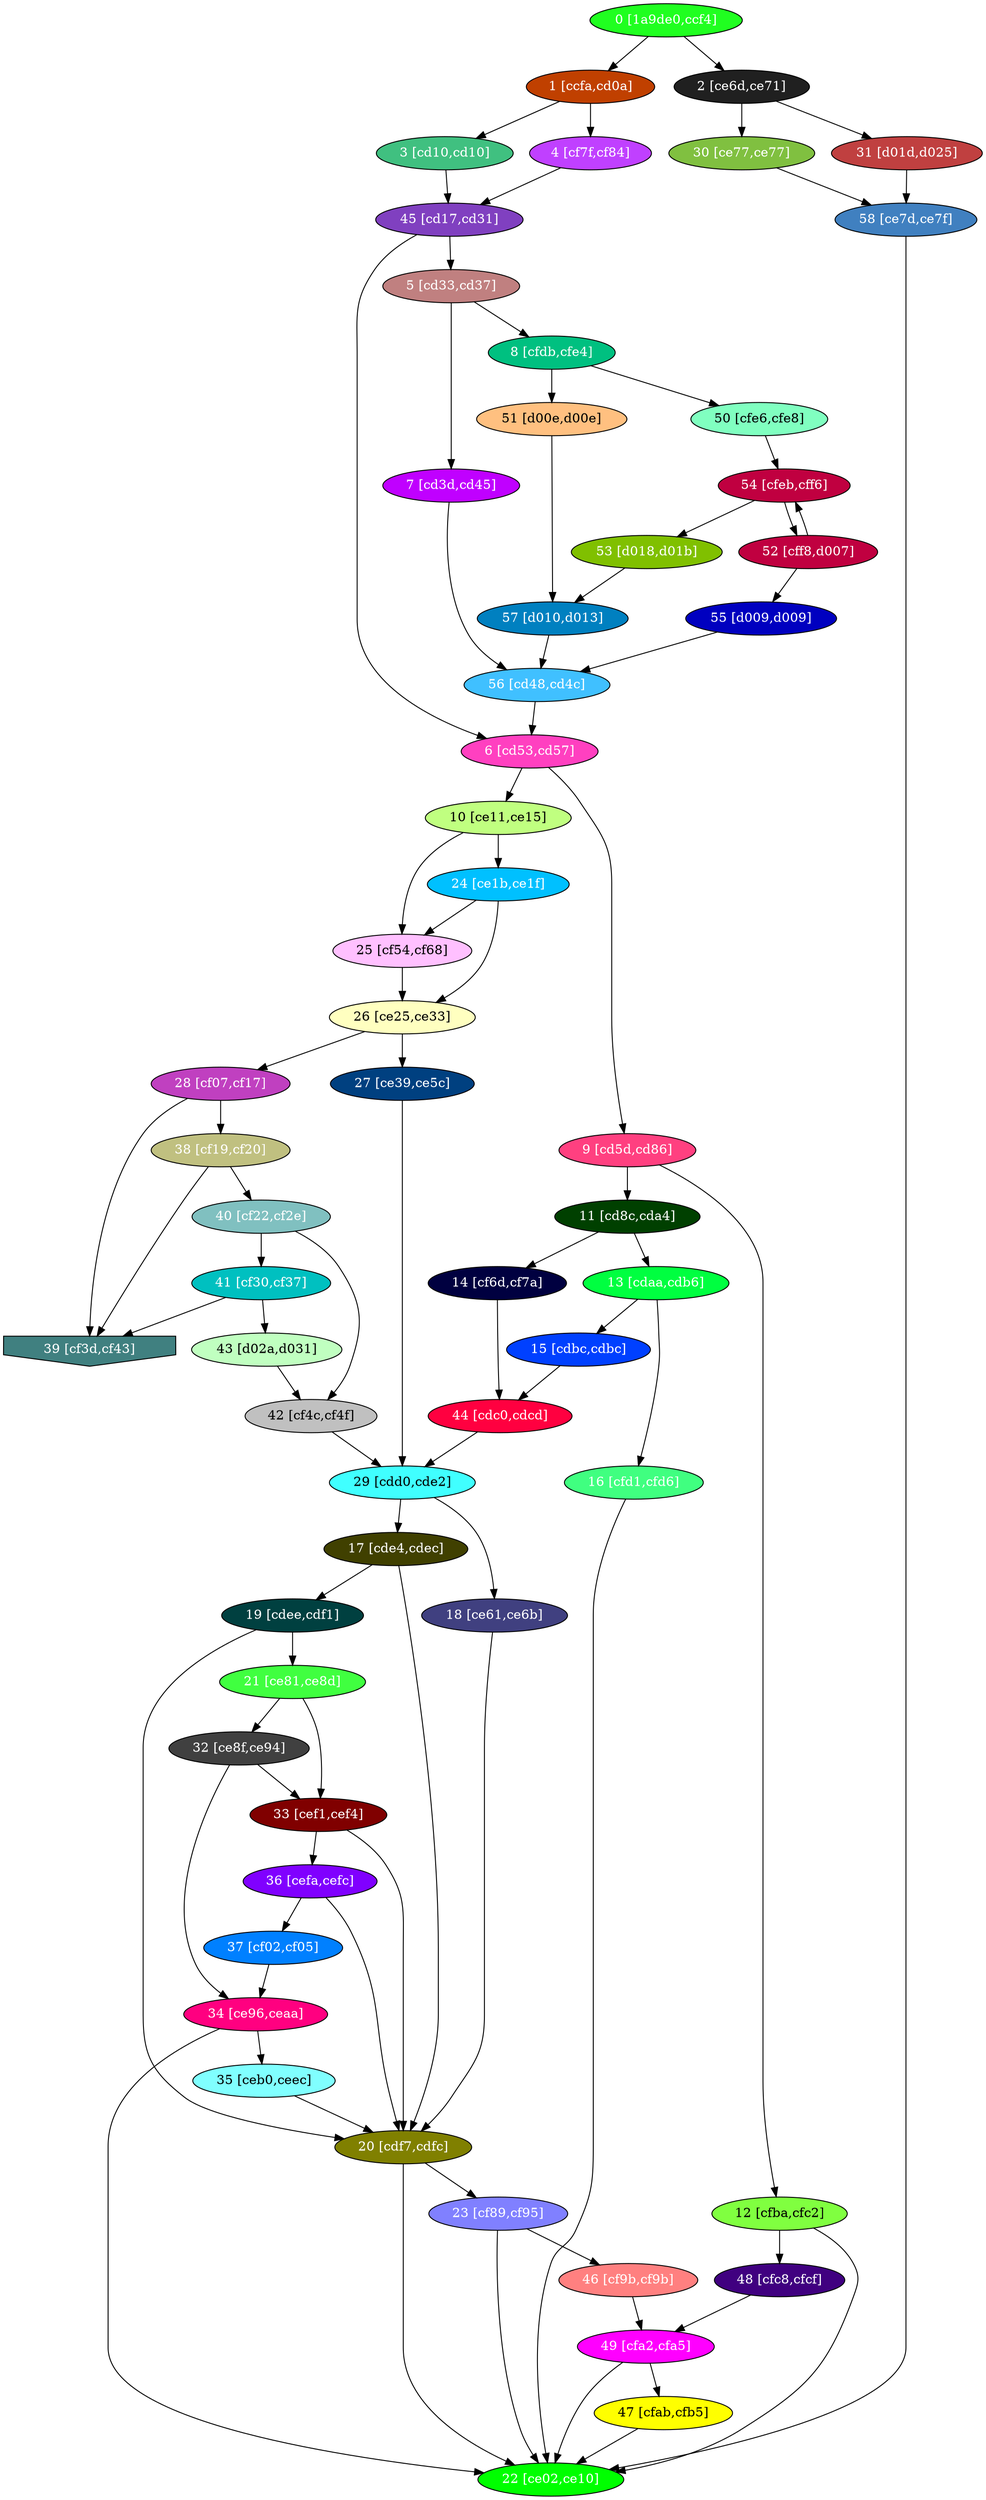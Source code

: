 diGraph libnss3{
	libnss3_0  [style=filled fillcolor="#20FF20" fontcolor="#ffffff" shape=oval label="0 [1a9de0,ccf4]"]
	libnss3_1  [style=filled fillcolor="#C04000" fontcolor="#ffffff" shape=oval label="1 [ccfa,cd0a]"]
	libnss3_2  [style=filled fillcolor="#202020" fontcolor="#ffffff" shape=oval label="2 [ce6d,ce71]"]
	libnss3_3  [style=filled fillcolor="#40C080" fontcolor="#ffffff" shape=oval label="3 [cd10,cd10]"]
	libnss3_4  [style=filled fillcolor="#C040FF" fontcolor="#ffffff" shape=oval label="4 [cf7f,cf84]"]
	libnss3_5  [style=filled fillcolor="#C08080" fontcolor="#ffffff" shape=oval label="5 [cd33,cd37]"]
	libnss3_6  [style=filled fillcolor="#FF40C0" fontcolor="#ffffff" shape=oval label="6 [cd53,cd57]"]
	libnss3_7  [style=filled fillcolor="#C000FF" fontcolor="#ffffff" shape=oval label="7 [cd3d,cd45]"]
	libnss3_8  [style=filled fillcolor="#00C080" fontcolor="#ffffff" shape=oval label="8 [cfdb,cfe4]"]
	libnss3_9  [style=filled fillcolor="#FF4080" fontcolor="#ffffff" shape=oval label="9 [cd5d,cd86]"]
	libnss3_a  [style=filled fillcolor="#C0FF80" fontcolor="#000000" shape=oval label="10 [ce11,ce15]"]
	libnss3_b  [style=filled fillcolor="#004000" fontcolor="#ffffff" shape=oval label="11 [cd8c,cda4]"]
	libnss3_c  [style=filled fillcolor="#80FF40" fontcolor="#000000" shape=oval label="12 [cfba,cfc2]"]
	libnss3_d  [style=filled fillcolor="#00FF40" fontcolor="#ffffff" shape=oval label="13 [cdaa,cdb6]"]
	libnss3_e  [style=filled fillcolor="#000040" fontcolor="#ffffff" shape=oval label="14 [cf6d,cf7a]"]
	libnss3_f  [style=filled fillcolor="#0040FF" fontcolor="#ffffff" shape=oval label="15 [cdbc,cdbc]"]
	libnss3_10  [style=filled fillcolor="#40FF80" fontcolor="#ffffff" shape=oval label="16 [cfd1,cfd6]"]
	libnss3_11  [style=filled fillcolor="#404000" fontcolor="#ffffff" shape=oval label="17 [cde4,cdec]"]
	libnss3_12  [style=filled fillcolor="#404080" fontcolor="#ffffff" shape=oval label="18 [ce61,ce6b]"]
	libnss3_13  [style=filled fillcolor="#004040" fontcolor="#ffffff" shape=oval label="19 [cdee,cdf1]"]
	libnss3_14  [style=filled fillcolor="#808000" fontcolor="#ffffff" shape=oval label="20 [cdf7,cdfc]"]
	libnss3_15  [style=filled fillcolor="#40FF40" fontcolor="#ffffff" shape=oval label="21 [ce81,ce8d]"]
	libnss3_16  [style=filled fillcolor="#00FF00" fontcolor="#ffffff" shape=oval label="22 [ce02,ce10]"]
	libnss3_17  [style=filled fillcolor="#8080FF" fontcolor="#ffffff" shape=oval label="23 [cf89,cf95]"]
	libnss3_18  [style=filled fillcolor="#00C0FF" fontcolor="#ffffff" shape=oval label="24 [ce1b,ce1f]"]
	libnss3_19  [style=filled fillcolor="#FFC0FF" fontcolor="#000000" shape=oval label="25 [cf54,cf68]"]
	libnss3_1a  [style=filled fillcolor="#FFFFC0" fontcolor="#000000" shape=oval label="26 [ce25,ce33]"]
	libnss3_1b  [style=filled fillcolor="#004080" fontcolor="#ffffff" shape=oval label="27 [ce39,ce5c]"]
	libnss3_1c  [style=filled fillcolor="#C040C0" fontcolor="#ffffff" shape=oval label="28 [cf07,cf17]"]
	libnss3_1d  [style=filled fillcolor="#40FFFF" fontcolor="#000000" shape=oval label="29 [cdd0,cde2]"]
	libnss3_1e  [style=filled fillcolor="#80C040" fontcolor="#ffffff" shape=oval label="30 [ce77,ce77]"]
	libnss3_1f  [style=filled fillcolor="#C04040" fontcolor="#ffffff" shape=oval label="31 [d01d,d025]"]
	libnss3_20  [style=filled fillcolor="#404040" fontcolor="#ffffff" shape=oval label="32 [ce8f,ce94]"]
	libnss3_21  [style=filled fillcolor="#800000" fontcolor="#ffffff" shape=oval label="33 [cef1,cef4]"]
	libnss3_22  [style=filled fillcolor="#FF0080" fontcolor="#ffffff" shape=oval label="34 [ce96,ceaa]"]
	libnss3_23  [style=filled fillcolor="#80FFFF" fontcolor="#000000" shape=oval label="35 [ceb0,ceec]"]
	libnss3_24  [style=filled fillcolor="#8000FF" fontcolor="#ffffff" shape=oval label="36 [cefa,cefc]"]
	libnss3_25  [style=filled fillcolor="#0080FF" fontcolor="#ffffff" shape=oval label="37 [cf02,cf05]"]
	libnss3_26  [style=filled fillcolor="#C0C080" fontcolor="#ffffff" shape=oval label="38 [cf19,cf20]"]
	libnss3_27  [style=filled fillcolor="#408080" fontcolor="#ffffff" shape=invhouse label="39 [cf3d,cf43]"]
	libnss3_28  [style=filled fillcolor="#80C0C0" fontcolor="#ffffff" shape=oval label="40 [cf22,cf2e]"]
	libnss3_29  [style=filled fillcolor="#00C0C0" fontcolor="#ffffff" shape=oval label="41 [cf30,cf37]"]
	libnss3_2a  [style=filled fillcolor="#C0C0C0" fontcolor="#000000" shape=oval label="42 [cf4c,cf4f]"]
	libnss3_2b  [style=filled fillcolor="#C0FFC0" fontcolor="#000000" shape=oval label="43 [d02a,d031]"]
	libnss3_2c  [style=filled fillcolor="#FF0040" fontcolor="#ffffff" shape=oval label="44 [cdc0,cdcd]"]
	libnss3_2d  [style=filled fillcolor="#8040C0" fontcolor="#ffffff" shape=oval label="45 [cd17,cd31]"]
	libnss3_2e  [style=filled fillcolor="#FF8080" fontcolor="#ffffff" shape=oval label="46 [cf9b,cf9b]"]
	libnss3_2f  [style=filled fillcolor="#FFFF00" fontcolor="#000000" shape=oval label="47 [cfab,cfb5]"]
	libnss3_30  [style=filled fillcolor="#400080" fontcolor="#ffffff" shape=oval label="48 [cfc8,cfcf]"]
	libnss3_31  [style=filled fillcolor="#FF00FF" fontcolor="#ffffff" shape=oval label="49 [cfa2,cfa5]"]
	libnss3_32  [style=filled fillcolor="#80FFC0" fontcolor="#000000" shape=oval label="50 [cfe6,cfe8]"]
	libnss3_33  [style=filled fillcolor="#FFC080" fontcolor="#000000" shape=oval label="51 [d00e,d00e]"]
	libnss3_34  [style=filled fillcolor="#C00040" fontcolor="#ffffff" shape=oval label="52 [cff8,d007]"]
	libnss3_35  [style=filled fillcolor="#80C000" fontcolor="#ffffff" shape=oval label="53 [d018,d01b]"]
	libnss3_36  [style=filled fillcolor="#C00040" fontcolor="#ffffff" shape=oval label="54 [cfeb,cff6]"]
	libnss3_37  [style=filled fillcolor="#0000C0" fontcolor="#ffffff" shape=oval label="55 [d009,d009]"]
	libnss3_38  [style=filled fillcolor="#40C0FF" fontcolor="#ffffff" shape=oval label="56 [cd48,cd4c]"]
	libnss3_39  [style=filled fillcolor="#0080C0" fontcolor="#ffffff" shape=oval label="57 [d010,d013]"]
	libnss3_3a  [style=filled fillcolor="#4080C0" fontcolor="#ffffff" shape=oval label="58 [ce7d,ce7f]"]

	libnss3_0 -> libnss3_1
	libnss3_0 -> libnss3_2
	libnss3_1 -> libnss3_3
	libnss3_1 -> libnss3_4
	libnss3_2 -> libnss3_1e
	libnss3_2 -> libnss3_1f
	libnss3_3 -> libnss3_2d
	libnss3_4 -> libnss3_2d
	libnss3_5 -> libnss3_7
	libnss3_5 -> libnss3_8
	libnss3_6 -> libnss3_9
	libnss3_6 -> libnss3_a
	libnss3_7 -> libnss3_38
	libnss3_8 -> libnss3_32
	libnss3_8 -> libnss3_33
	libnss3_9 -> libnss3_b
	libnss3_9 -> libnss3_c
	libnss3_a -> libnss3_18
	libnss3_a -> libnss3_19
	libnss3_b -> libnss3_d
	libnss3_b -> libnss3_e
	libnss3_c -> libnss3_16
	libnss3_c -> libnss3_30
	libnss3_d -> libnss3_f
	libnss3_d -> libnss3_10
	libnss3_e -> libnss3_2c
	libnss3_f -> libnss3_2c
	libnss3_10 -> libnss3_16
	libnss3_11 -> libnss3_13
	libnss3_11 -> libnss3_14
	libnss3_12 -> libnss3_14
	libnss3_13 -> libnss3_14
	libnss3_13 -> libnss3_15
	libnss3_14 -> libnss3_16
	libnss3_14 -> libnss3_17
	libnss3_15 -> libnss3_20
	libnss3_15 -> libnss3_21
	libnss3_17 -> libnss3_16
	libnss3_17 -> libnss3_2e
	libnss3_18 -> libnss3_19
	libnss3_18 -> libnss3_1a
	libnss3_19 -> libnss3_1a
	libnss3_1a -> libnss3_1b
	libnss3_1a -> libnss3_1c
	libnss3_1b -> libnss3_1d
	libnss3_1c -> libnss3_26
	libnss3_1c -> libnss3_27
	libnss3_1d -> libnss3_11
	libnss3_1d -> libnss3_12
	libnss3_1e -> libnss3_3a
	libnss3_1f -> libnss3_3a
	libnss3_20 -> libnss3_21
	libnss3_20 -> libnss3_22
	libnss3_21 -> libnss3_14
	libnss3_21 -> libnss3_24
	libnss3_22 -> libnss3_16
	libnss3_22 -> libnss3_23
	libnss3_23 -> libnss3_14
	libnss3_24 -> libnss3_14
	libnss3_24 -> libnss3_25
	libnss3_25 -> libnss3_22
	libnss3_26 -> libnss3_27
	libnss3_26 -> libnss3_28
	libnss3_28 -> libnss3_29
	libnss3_28 -> libnss3_2a
	libnss3_29 -> libnss3_27
	libnss3_29 -> libnss3_2b
	libnss3_2a -> libnss3_1d
	libnss3_2b -> libnss3_2a
	libnss3_2c -> libnss3_1d
	libnss3_2d -> libnss3_5
	libnss3_2d -> libnss3_6
	libnss3_2e -> libnss3_31
	libnss3_2f -> libnss3_16
	libnss3_30 -> libnss3_31
	libnss3_31 -> libnss3_16
	libnss3_31 -> libnss3_2f
	libnss3_32 -> libnss3_36
	libnss3_33 -> libnss3_39
	libnss3_34 -> libnss3_36
	libnss3_34 -> libnss3_37
	libnss3_35 -> libnss3_39
	libnss3_36 -> libnss3_34
	libnss3_36 -> libnss3_35
	libnss3_37 -> libnss3_38
	libnss3_38 -> libnss3_6
	libnss3_39 -> libnss3_38
	libnss3_3a -> libnss3_16
}